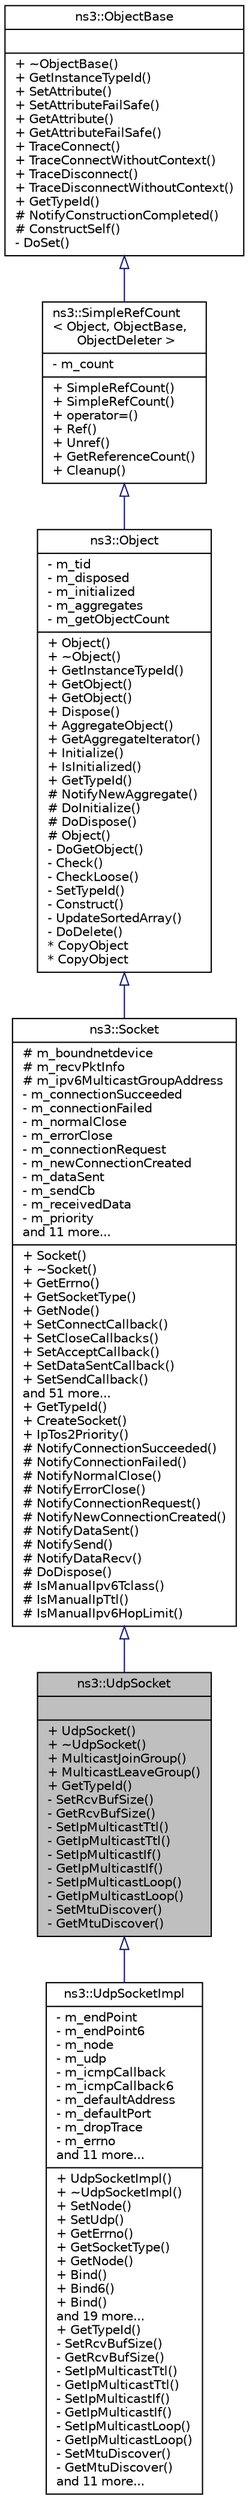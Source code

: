 digraph "ns3::UdpSocket"
{
  edge [fontname="Helvetica",fontsize="10",labelfontname="Helvetica",labelfontsize="10"];
  node [fontname="Helvetica",fontsize="10",shape=record];
  Node1 [label="{ns3::UdpSocket\n||+ UdpSocket()\l+ ~UdpSocket()\l+ MulticastJoinGroup()\l+ MulticastLeaveGroup()\l+ GetTypeId()\l- SetRcvBufSize()\l- GetRcvBufSize()\l- SetIpMulticastTtl()\l- GetIpMulticastTtl()\l- SetIpMulticastIf()\l- GetIpMulticastIf()\l- SetIpMulticastLoop()\l- GetIpMulticastLoop()\l- SetMtuDiscover()\l- GetMtuDiscover()\l}",height=0.2,width=0.4,color="black", fillcolor="grey75", style="filled", fontcolor="black"];
  Node2 -> Node1 [dir="back",color="midnightblue",fontsize="10",style="solid",arrowtail="onormal"];
  Node2 [label="{ns3::Socket\n|# m_boundnetdevice\l# m_recvPktInfo\l# m_ipv6MulticastGroupAddress\l- m_connectionSucceeded\l- m_connectionFailed\l- m_normalClose\l- m_errorClose\l- m_connectionRequest\l- m_newConnectionCreated\l- m_dataSent\l- m_sendCb\l- m_receivedData\l- m_priority\land 11 more...\l|+ Socket()\l+ ~Socket()\l+ GetErrno()\l+ GetSocketType()\l+ GetNode()\l+ SetConnectCallback()\l+ SetCloseCallbacks()\l+ SetAcceptCallback()\l+ SetDataSentCallback()\l+ SetSendCallback()\land 51 more...\l+ GetTypeId()\l+ CreateSocket()\l+ IpTos2Priority()\l# NotifyConnectionSucceeded()\l# NotifyConnectionFailed()\l# NotifyNormalClose()\l# NotifyErrorClose()\l# NotifyConnectionRequest()\l# NotifyNewConnectionCreated()\l# NotifyDataSent()\l# NotifySend()\l# NotifyDataRecv()\l# DoDispose()\l# IsManualIpv6Tclass()\l# IsManualIpTtl()\l# IsManualIpv6HopLimit()\l}",height=0.2,width=0.4,color="black", fillcolor="white", style="filled",URL="$d9/df2/classns3_1_1Socket.html",tooltip="A low-level Socket API based loosely on the BSD Socket API.A few things to keep in mind about this ty..."];
  Node3 -> Node2 [dir="back",color="midnightblue",fontsize="10",style="solid",arrowtail="onormal"];
  Node3 [label="{ns3::Object\n|- m_tid\l- m_disposed\l- m_initialized\l- m_aggregates\l- m_getObjectCount\l|+ Object()\l+ ~Object()\l+ GetInstanceTypeId()\l+ GetObject()\l+ GetObject()\l+ Dispose()\l+ AggregateObject()\l+ GetAggregateIterator()\l+ Initialize()\l+ IsInitialized()\l+ GetTypeId()\l# NotifyNewAggregate()\l# DoInitialize()\l# DoDispose()\l# Object()\l- DoGetObject()\l- Check()\l- CheckLoose()\l- SetTypeId()\l- Construct()\l- UpdateSortedArray()\l- DoDelete()\l* CopyObject\l* CopyObject\l}",height=0.2,width=0.4,color="black", fillcolor="white", style="filled",URL="$d9/d77/classns3_1_1Object.html",tooltip="A base class which provides memory management and object aggregation. "];
  Node4 -> Node3 [dir="back",color="midnightblue",fontsize="10",style="solid",arrowtail="onormal"];
  Node4 [label="{ns3::SimpleRefCount\l\< Object, ObjectBase,\l ObjectDeleter \>\n|- m_count\l|+ SimpleRefCount()\l+ SimpleRefCount()\l+ operator=()\l+ Ref()\l+ Unref()\l+ GetReferenceCount()\l+ Cleanup()\l}",height=0.2,width=0.4,color="black", fillcolor="white", style="filled",URL="$da/da1/classns3_1_1SimpleRefCount.html"];
  Node5 -> Node4 [dir="back",color="midnightblue",fontsize="10",style="solid",arrowtail="onormal"];
  Node5 [label="{ns3::ObjectBase\n||+ ~ObjectBase()\l+ GetInstanceTypeId()\l+ SetAttribute()\l+ SetAttributeFailSafe()\l+ GetAttribute()\l+ GetAttributeFailSafe()\l+ TraceConnect()\l+ TraceConnectWithoutContext()\l+ TraceDisconnect()\l+ TraceDisconnectWithoutContext()\l+ GetTypeId()\l# NotifyConstructionCompleted()\l# ConstructSelf()\l- DoSet()\l}",height=0.2,width=0.4,color="black", fillcolor="white", style="filled",URL="$d2/dac/classns3_1_1ObjectBase.html",tooltip="Anchor the ns-3 type and attribute system. "];
  Node1 -> Node6 [dir="back",color="midnightblue",fontsize="10",style="solid",arrowtail="onormal"];
  Node6 [label="{ns3::UdpSocketImpl\n|- m_endPoint\l- m_endPoint6\l- m_node\l- m_udp\l- m_icmpCallback\l- m_icmpCallback6\l- m_defaultAddress\l- m_defaultPort\l- m_dropTrace\l- m_errno\land 11 more...\l|+ UdpSocketImpl()\l+ ~UdpSocketImpl()\l+ SetNode()\l+ SetUdp()\l+ GetErrno()\l+ GetSocketType()\l+ GetNode()\l+ Bind()\l+ Bind6()\l+ Bind()\land 19 more...\l+ GetTypeId()\l- SetRcvBufSize()\l- GetRcvBufSize()\l- SetIpMulticastTtl()\l- GetIpMulticastTtl()\l- SetIpMulticastIf()\l- GetIpMulticastIf()\l- SetIpMulticastLoop()\l- GetIpMulticastLoop()\l- SetMtuDiscover()\l- GetMtuDiscover()\land 11 more...\l}",height=0.2,width=0.4,color="black", fillcolor="white", style="filled",URL="$d8/df7/classns3_1_1UdpSocketImpl.html",tooltip="A sockets interface to UDP. "];
}
